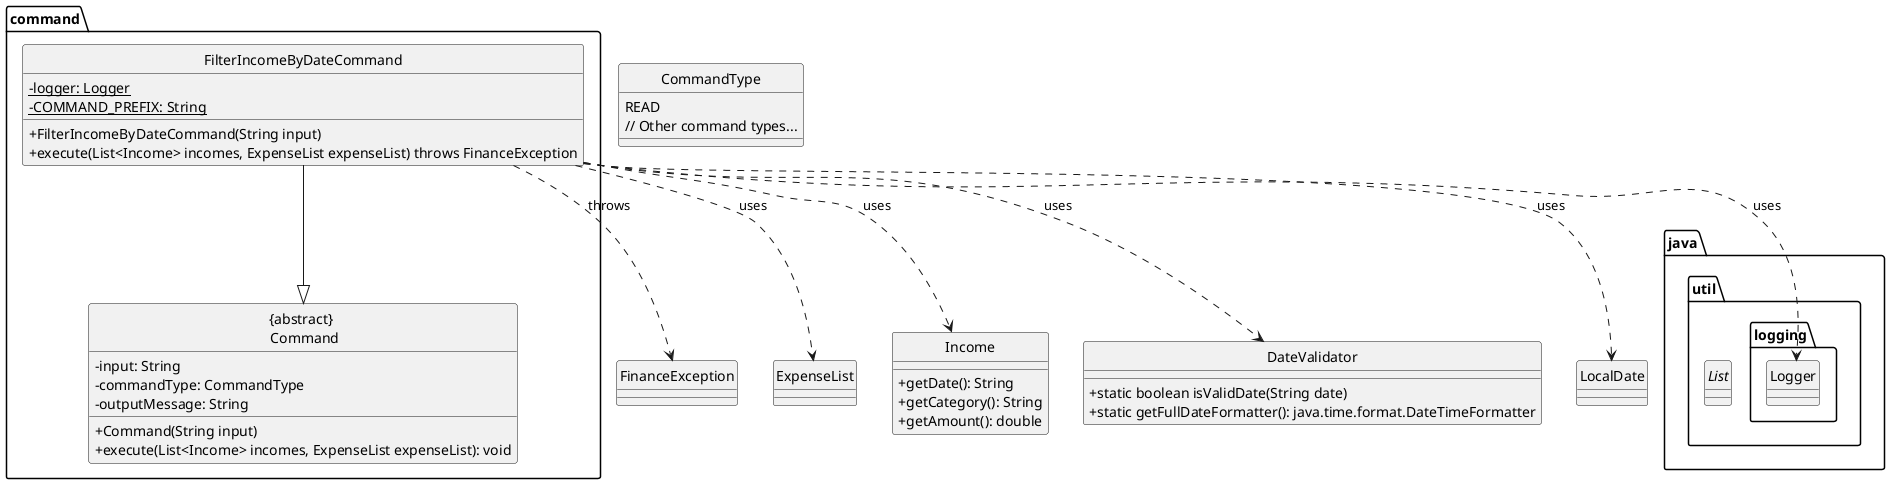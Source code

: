 @startuml
hide circle
skinparam classAttributeIconSize 0

package command {
    class "{abstract} \n Command" {
        - input: String
        - commandType: CommandType
        - outputMessage: String
        + Command(String input)
        + execute(List<Income> incomes, ExpenseList expenseList): void
    }

    class "FilterIncomeByDateCommand" {
        - {static} logger: Logger
        - {static} COMMAND_PREFIX: String
        + FilterIncomeByDateCommand(String input)
        + execute(List<Income> incomes, ExpenseList expenseList) throws FinanceException
    }

    "FilterIncomeByDateCommand" --|> "{abstract} \n Command"
}


    class "FinanceException"



    class ExpenseList



    class Income {
        + getDate(): String
        + getCategory(): String
        + getAmount(): double
    }



    class DateValidator {
        + static boolean isValidDate(String date)
        + static getFullDateFormatter(): java.time.format.DateTimeFormatter
    }


package java.util {
    interface List
}

package java.util.logging {
    class Logger
}

enum CommandType {
    READ
    // Other command types...
}

"FilterIncomeByDateCommand" ..> "FinanceException" : throws
"FilterIncomeByDateCommand" ..> "Income" : uses
"FilterIncomeByDateCommand" ..> "ExpenseList" : uses
"FilterIncomeByDateCommand" ..> "Logger" : uses
"FilterIncomeByDateCommand" ..> "DateValidator" : uses
"FilterIncomeByDateCommand" ..> "LocalDate" : uses
@enduml